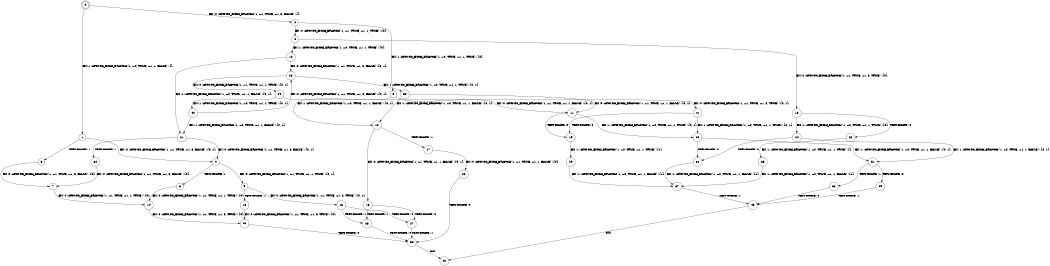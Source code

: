digraph BCG {
size = "7, 10.5";
center = TRUE;
node [shape = circle];
0 [peripheries = 2];
0 -> 1 [label = "EX !1 !ATOMIC_EXCH_BRANCH (1, +0, TRUE, +1, 1, FALSE) !{}"];
0 -> 2 [label = "EX !0 !ATOMIC_EXCH_BRANCH (1, +1, TRUE, +1, 3, FALSE) !{}"];
1 -> 3 [label = "TERMINATE !1"];
1 -> 4 [label = "EX !0 !ATOMIC_EXCH_BRANCH (1, +1, TRUE, +1, 3, FALSE) !{0, 1}"];
2 -> 5 [label = "EX !1 !ATOMIC_EXCH_BRANCH (1, +0, TRUE, +1, 1, TRUE) !{0}"];
2 -> 6 [label = "EX !0 !ATOMIC_EXCH_BRANCH (1, +1, TRUE, +1, 1, TRUE) !{0}"];
3 -> 7 [label = "EX !0 !ATOMIC_EXCH_BRANCH (1, +1, TRUE, +1, 3, FALSE) !{0}"];
4 -> 8 [label = "TERMINATE !1"];
4 -> 9 [label = "EX !0 !ATOMIC_EXCH_BRANCH (1, +1, TRUE, +1, 1, TRUE) !{0, 1}"];
5 -> 10 [label = "EX !1 !ATOMIC_EXCH_BRANCH (1, +0, TRUE, +1, 1, FALSE) !{0, 1}"];
5 -> 11 [label = "EX !0 !ATOMIC_EXCH_BRANCH (1, +1, TRUE, +1, 1, FALSE) !{0, 1}"];
6 -> 12 [label = "EX !1 !ATOMIC_EXCH_BRANCH (1, +0, TRUE, +1, 1, TRUE) !{0}"];
6 -> 13 [label = "EX !0 !ATOMIC_EXCH_BRANCH (1, +1, TRUE, +1, 3, TRUE) !{0}"];
7 -> 14 [label = "EX !0 !ATOMIC_EXCH_BRANCH (1, +1, TRUE, +1, 1, TRUE) !{0}"];
8 -> 14 [label = "EX !0 !ATOMIC_EXCH_BRANCH (1, +1, TRUE, +1, 1, TRUE) !{0}"];
9 -> 15 [label = "TERMINATE !1"];
9 -> 16 [label = "EX !0 !ATOMIC_EXCH_BRANCH (1, +1, TRUE, +1, 3, TRUE) !{0, 1}"];
10 -> 17 [label = "TERMINATE !1"];
10 -> 18 [label = "EX !0 !ATOMIC_EXCH_BRANCH (1, +1, TRUE, +1, 1, FALSE) !{0, 1}"];
11 -> 19 [label = "TERMINATE !0"];
11 -> 20 [label = "EX !1 !ATOMIC_EXCH_BRANCH (1, +0, TRUE, +1, 1, TRUE) !{0, 1}"];
12 -> 21 [label = "EX !1 !ATOMIC_EXCH_BRANCH (1, +0, TRUE, +1, 1, FALSE) !{0, 1}"];
12 -> 22 [label = "EX !0 !ATOMIC_EXCH_BRANCH (1, +1, TRUE, +1, 3, FALSE) !{0, 1}"];
13 -> 23 [label = "TERMINATE !0"];
13 -> 24 [label = "EX !1 !ATOMIC_EXCH_BRANCH (1, +0, TRUE, +1, 1, TRUE) !{0}"];
14 -> 25 [label = "EX !0 !ATOMIC_EXCH_BRANCH (1, +1, TRUE, +1, 3, TRUE) !{0}"];
15 -> 25 [label = "EX !0 !ATOMIC_EXCH_BRANCH (1, +1, TRUE, +1, 3, TRUE) !{0}"];
16 -> 26 [label = "TERMINATE !1"];
16 -> 27 [label = "TERMINATE !0"];
17 -> 28 [label = "EX !0 !ATOMIC_EXCH_BRANCH (1, +1, TRUE, +1, 1, FALSE) !{0}"];
18 -> 26 [label = "TERMINATE !1"];
18 -> 27 [label = "TERMINATE !0"];
19 -> 29 [label = "EX !1 !ATOMIC_EXCH_BRANCH (1, +0, TRUE, +1, 1, TRUE) !{1}"];
20 -> 30 [label = "TERMINATE !0"];
20 -> 31 [label = "EX !1 !ATOMIC_EXCH_BRANCH (1, +0, TRUE, +1, 1, FALSE) !{0, 1}"];
21 -> 32 [label = "TERMINATE !1"];
21 -> 4 [label = "EX !0 !ATOMIC_EXCH_BRANCH (1, +1, TRUE, +1, 3, FALSE) !{0, 1}"];
22 -> 33 [label = "EX !1 !ATOMIC_EXCH_BRANCH (1, +0, TRUE, +1, 1, TRUE) !{0, 1}"];
22 -> 34 [label = "EX !0 !ATOMIC_EXCH_BRANCH (1, +1, TRUE, +1, 1, TRUE) !{0, 1}"];
23 -> 35 [label = "EX !1 !ATOMIC_EXCH_BRANCH (1, +0, TRUE, +1, 1, TRUE) !{}"];
24 -> 30 [label = "TERMINATE !0"];
24 -> 31 [label = "EX !1 !ATOMIC_EXCH_BRANCH (1, +0, TRUE, +1, 1, FALSE) !{0, 1}"];
25 -> 36 [label = "TERMINATE !0"];
26 -> 36 [label = "TERMINATE !0"];
27 -> 36 [label = "TERMINATE !1"];
28 -> 36 [label = "TERMINATE !0"];
29 -> 37 [label = "EX !1 !ATOMIC_EXCH_BRANCH (1, +0, TRUE, +1, 1, FALSE) !{1}"];
30 -> 37 [label = "EX !1 !ATOMIC_EXCH_BRANCH (1, +0, TRUE, +1, 1, FALSE) !{1}"];
31 -> 38 [label = "TERMINATE !1"];
31 -> 39 [label = "TERMINATE !0"];
32 -> 7 [label = "EX !0 !ATOMIC_EXCH_BRANCH (1, +1, TRUE, +1, 3, FALSE) !{0}"];
33 -> 10 [label = "EX !1 !ATOMIC_EXCH_BRANCH (1, +0, TRUE, +1, 1, FALSE) !{0, 1}"];
33 -> 11 [label = "EX !0 !ATOMIC_EXCH_BRANCH (1, +1, TRUE, +1, 1, FALSE) !{0, 1}"];
34 -> 40 [label = "EX !1 !ATOMIC_EXCH_BRANCH (1, +0, TRUE, +1, 1, TRUE) !{0, 1}"];
34 -> 41 [label = "EX !0 !ATOMIC_EXCH_BRANCH (1, +1, TRUE, +1, 3, TRUE) !{0, 1}"];
35 -> 37 [label = "EX !1 !ATOMIC_EXCH_BRANCH (1, +0, TRUE, +1, 1, FALSE) !{1}"];
36 -> 42 [label = "exit"];
37 -> 43 [label = "TERMINATE !1"];
38 -> 43 [label = "TERMINATE !0"];
39 -> 43 [label = "TERMINATE !1"];
40 -> 21 [label = "EX !1 !ATOMIC_EXCH_BRANCH (1, +0, TRUE, +1, 1, FALSE) !{0, 1}"];
40 -> 22 [label = "EX !0 !ATOMIC_EXCH_BRANCH (1, +1, TRUE, +1, 3, FALSE) !{0, 1}"];
41 -> 19 [label = "TERMINATE !0"];
41 -> 20 [label = "EX !1 !ATOMIC_EXCH_BRANCH (1, +0, TRUE, +1, 1, TRUE) !{0, 1}"];
43 -> 42 [label = "exit"];
}
